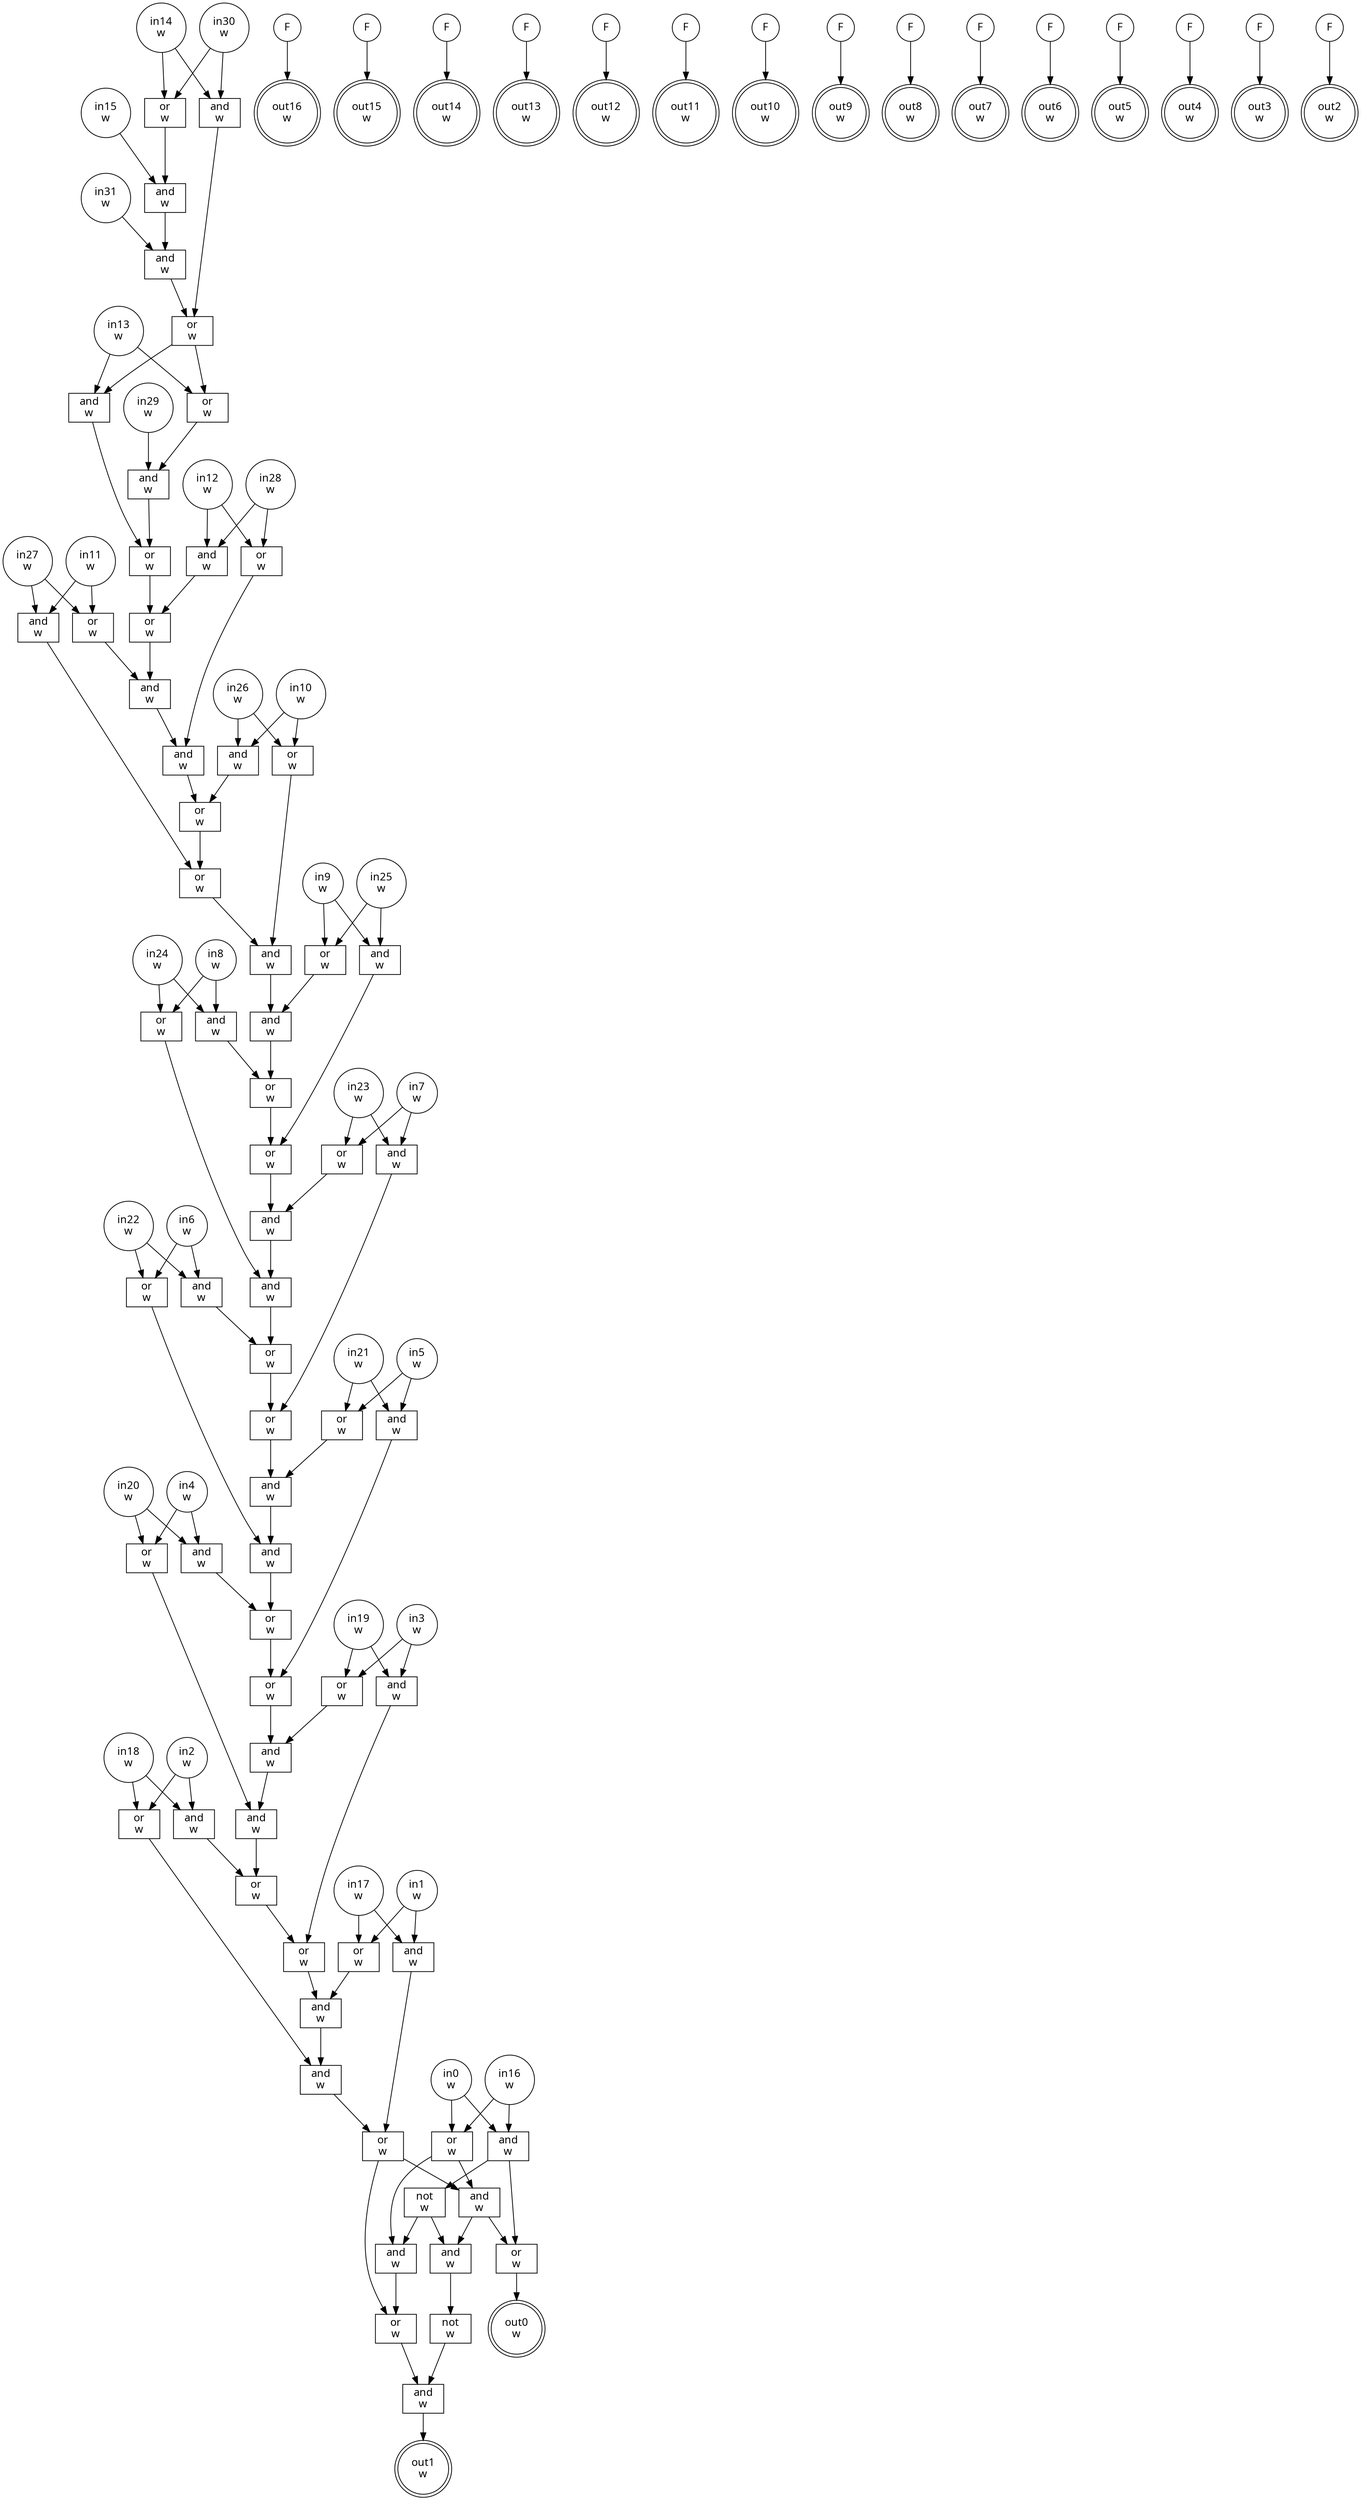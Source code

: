 digraph circuit{
	node [style = filled, fillcolor = white,shape=rect, fontname=geneva]
	g0 [label="in0\nw",shape=circle,fillcolor=white]
	g1 [label="in1\nw",shape=circle,fillcolor=white]
	g2 [label="in2\nw",shape=circle,fillcolor=white]
	g3 [label="in3\nw",shape=circle,fillcolor=white]
	g4 [label="in4\nw",shape=circle,fillcolor=white]
	g5 [label="in5\nw",shape=circle,fillcolor=white]
	g6 [label="in6\nw",shape=circle,fillcolor=white]
	g7 [label="in7\nw",shape=circle,fillcolor=white]
	g8 [label="in8\nw",shape=circle,fillcolor=white]
	g9 [label="in9\nw",shape=circle,fillcolor=white]
	g10 [label="in10\nw",shape=circle,fillcolor=white]
	g11 [label="in11\nw",shape=circle,fillcolor=white]
	g12 [label="in12\nw",shape=circle,fillcolor=white]
	g13 [label="in13\nw",shape=circle,fillcolor=white]
	g14 [label="in14\nw",shape=circle,fillcolor=white]
	g15 [label="in15\nw",shape=circle,fillcolor=white]
	g16 [label="in16\nw",shape=circle,fillcolor=white]
	g17 [label="in17\nw",shape=circle,fillcolor=white]
	g18 [label="in18\nw",shape=circle,fillcolor=white]
	g19 [label="in19\nw",shape=circle,fillcolor=white]
	g20 [label="in20\nw",shape=circle,fillcolor=white]
	g21 [label="in21\nw",shape=circle,fillcolor=white]
	g22 [label="in22\nw",shape=circle,fillcolor=white]
	g23 [label="in23\nw",shape=circle,fillcolor=white]
	g24 [label="in24\nw",shape=circle,fillcolor=white]
	g25 [label="in25\nw",shape=circle,fillcolor=white]
	g26 [label="in26\nw",shape=circle,fillcolor=white]
	g27 [label="in27\nw",shape=circle,fillcolor=white]
	g28 [label="in28\nw",shape=circle,fillcolor=white]
	g29 [label="in29\nw",shape=circle,fillcolor=white]
	g30 [label="in30\nw",shape=circle,fillcolor=white]
	g31 [label="in31\nw",shape=circle,fillcolor=white]
	g32 [label="F",shape=circle,fillcolor=white]
	g33 [label="F",shape=circle,fillcolor=white]
	g34 [label="F",shape=circle,fillcolor=white]
	g35 [label="F",shape=circle,fillcolor=white]
	g36 [label="F",shape=circle,fillcolor=white]
	g37 [label="F",shape=circle,fillcolor=white]
	g38 [label="F",shape=circle,fillcolor=white]
	g39 [label="F",shape=circle,fillcolor=white]
	g40 [label="F",shape=circle,fillcolor=white]
	g41 [label="F",shape=circle,fillcolor=white]
	g42 [label="F",shape=circle,fillcolor=white]
	g43 [label="F",shape=circle,fillcolor=white]
	g44 [label="F",shape=circle,fillcolor=white]
	g45 [label="F",shape=circle,fillcolor=white]
	g46 [label="F",shape=circle,fillcolor=white]
	g47 [label="or\nw",fillcolor=white]
	g48 [label="and\nw",fillcolor=white]
	g49 [label="and\nw",fillcolor=white]
	g50 [label="and\nw",fillcolor=white]
	g51 [label="or\nw",fillcolor=white]
	g52 [label="or\nw",fillcolor=white]
	g53 [label="and\nw",fillcolor=white]
	g54 [label="and\nw",fillcolor=white]
	g55 [label="or\nw",fillcolor=white]
	g56 [label="and\nw",fillcolor=white]
	g57 [label="or\nw",fillcolor=white]
	g58 [label="or\nw",fillcolor=white]
	g59 [label="and\nw",fillcolor=white]
	g60 [label="or\nw",fillcolor=white]
	g61 [label="and\nw",fillcolor=white]
	g62 [label="and\nw",fillcolor=white]
	g63 [label="and\nw",fillcolor=white]
	g64 [label="or\nw",fillcolor=white]
	g65 [label="or\nw",fillcolor=white]
	g66 [label="or\nw",fillcolor=white]
	g67 [label="and\nw",fillcolor=white]
	g68 [label="and\nw",fillcolor=white]
	g69 [label="or\nw",fillcolor=white]
	g70 [label="and\nw",fillcolor=white]
	g71 [label="and\nw",fillcolor=white]
	g72 [label="or\nw",fillcolor=white]
	g73 [label="or\nw",fillcolor=white]
	g74 [label="or\nw",fillcolor=white]
	g75 [label="and\nw",fillcolor=white]
	g76 [label="or\nw",fillcolor=white]
	g77 [label="and\nw",fillcolor=white]
	g78 [label="and\nw",fillcolor=white]
	g79 [label="and\nw",fillcolor=white]
	g80 [label="or\nw",fillcolor=white]
	g81 [label="or\nw",fillcolor=white]
	g82 [label="or\nw",fillcolor=white]
	g83 [label="and\nw",fillcolor=white]
	g84 [label="or\nw",fillcolor=white]
	g85 [label="and\nw",fillcolor=white]
	g86 [label="and\nw",fillcolor=white]
	g87 [label="and\nw",fillcolor=white]
	g88 [label="or\nw",fillcolor=white]
	g89 [label="or\nw",fillcolor=white]
	g90 [label="or\nw",fillcolor=white]
	g91 [label="and\nw",fillcolor=white]
	g92 [label="or\nw",fillcolor=white]
	g93 [label="and\nw",fillcolor=white]
	g94 [label="and\nw",fillcolor=white]
	g95 [label="and\nw",fillcolor=white]
	g96 [label="or\nw",fillcolor=white]
	g97 [label="or\nw",fillcolor=white]
	g98 [label="or\nw",fillcolor=white]
	g99 [label="or\nw",fillcolor=white]
	g100 [label="and\nw",fillcolor=white]
	g101 [label="and\nw",fillcolor=white]
	g102 [label="and\nw",fillcolor=white]
	g103 [label="or\nw",fillcolor=white]
	g104 [label="and\nw",fillcolor=white]
	g105 [label="not\nw",fillcolor=white]
	g106 [label="or\nw",fillcolor=white]
	g107 [label="and\nw",fillcolor=white]
	g108 [label="or\nw",fillcolor=white]
	g109 [label="and\nw",fillcolor=white]
	g110 [label="and\nw",fillcolor=white]
	g111 [label="not\nw",fillcolor=white]
	g112 [label="and\nw",fillcolor=white]
	g113 [label="or\nw",fillcolor=white]
	g114 [label="out0\nw",shape=doublecircle,fillcolor=white]
	g115 [label="out1\nw",shape=doublecircle,fillcolor=white]
	g116 [label="out2\nw",shape=doublecircle,fillcolor=white]
	g117 [label="out3\nw",shape=doublecircle,fillcolor=white]
	g118 [label="out4\nw",shape=doublecircle,fillcolor=white]
	g119 [label="out5\nw",shape=doublecircle,fillcolor=white]
	g120 [label="out6\nw",shape=doublecircle,fillcolor=white]
	g121 [label="out7\nw",shape=doublecircle,fillcolor=white]
	g122 [label="out8\nw",shape=doublecircle,fillcolor=white]
	g123 [label="out9\nw",shape=doublecircle,fillcolor=white]
	g124 [label="out10\nw",shape=doublecircle,fillcolor=white]
	g125 [label="out11\nw",shape=doublecircle,fillcolor=white]
	g126 [label="out12\nw",shape=doublecircle,fillcolor=white]
	g127 [label="out13\nw",shape=doublecircle,fillcolor=white]
	g128 [label="out14\nw",shape=doublecircle,fillcolor=white]
	g129 [label="out15\nw",shape=doublecircle,fillcolor=white]
	g130 [label="out16\nw",shape=doublecircle,fillcolor=white]
	edge [fontname=Geneva,fontcolor=forestgreen]
	g0->g104
	g0->g106
	g1->g99
	g1->g102
	g2->g95
	g2->g98
	g3->g91
	g3->g92
	g4->g87
	g4->g90
	g5->g83
	g5->g84
	g6->g79
	g6->g82
	g7->g75
	g7->g76
	g8->g71
	g8->g74
	g9->g68
	g9->g69
	g10->g63
	g10->g66
	g11->g59
	g11->g60
	g12->g56
	g12->g58
	g13->g52
	g13->g54
	g14->g47
	g14->g50
	g15->g48
	g16->g104
	g16->g106
	g17->g99
	g17->g102
	g18->g95
	g18->g98
	g19->g91
	g19->g92
	g20->g87
	g20->g90
	g21->g83
	g21->g84
	g22->g79
	g22->g82
	g23->g75
	g23->g76
	g24->g71
	g24->g74
	g25->g68
	g25->g69
	g26->g63
	g26->g66
	g27->g59
	g27->g60
	g28->g56
	g28->g58
	g29->g53
	g30->g47
	g30->g50
	g31->g49
	g32->g130
	g33->g129
	g34->g128
	g35->g127
	g36->g126
	g37->g125
	g38->g124
	g39->g123
	g40->g122
	g41->g121
	g42->g120
	g43->g119
	g44->g118
	g45->g117
	g46->g116
	g47->g48
	g48->g49
	g49->g51
	g50->g51
	g51->g52
	g51->g54
	g52->g53
	g53->g55
	g54->g55
	g55->g57
	g56->g57
	g57->g61
	g58->g62
	g59->g65
	g60->g61
	g61->g62
	g62->g64
	g63->g64
	g64->g65
	g65->g67
	g66->g67
	g67->g70
	g68->g73
	g69->g70
	g70->g72
	g71->g72
	g72->g73
	g73->g77
	g74->g78
	g75->g81
	g76->g77
	g77->g78
	g78->g80
	g79->g80
	g80->g81
	g81->g85
	g82->g86
	g83->g89
	g84->g85
	g85->g86
	g86->g88
	g87->g88
	g88->g89
	g89->g93
	g90->g94
	g91->g97
	g92->g93
	g93->g94
	g94->g96
	g95->g96
	g96->g97
	g97->g100
	g98->g101
	g99->g100
	g100->g101
	g101->g103
	g102->g103
	g103->g108
	g103->g109
	g104->g105
	g104->g113
	g105->g107
	g105->g110
	g106->g107
	g106->g109
	g107->g108
	g108->g112
	g109->g110
	g109->g113
	g110->g111
	g111->g112
	g112->g115
	g113->g114
}